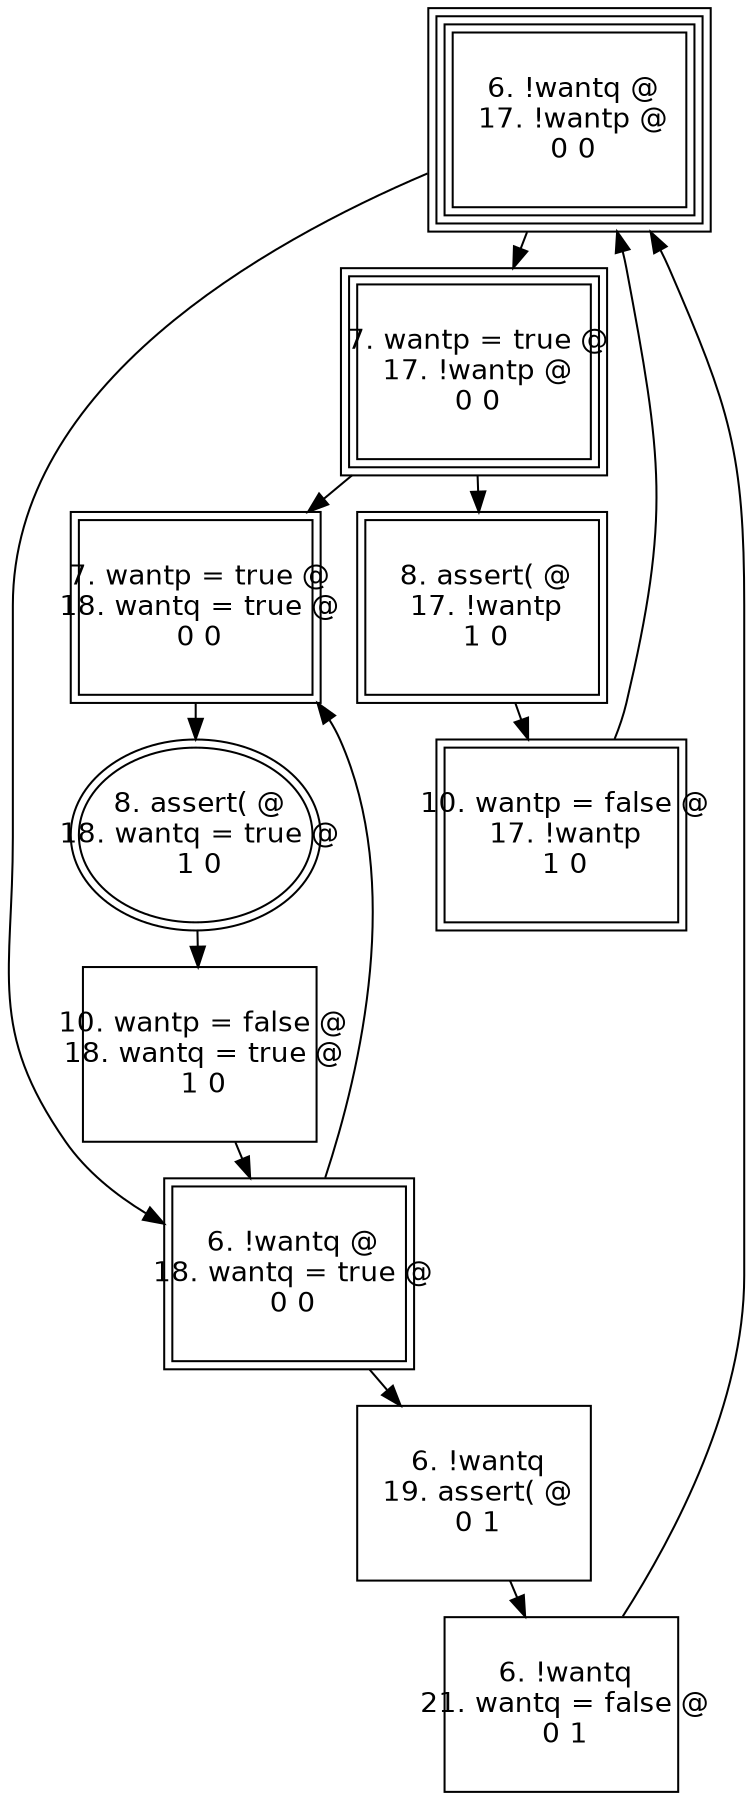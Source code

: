 digraph "" {
  graph [size="16,12",ranksep=.25];               
  node [shape=box,fontname=Helvetica,fontsize=14];
  node [width=1.6,height=1.2,fixedsize=true];     
 0 [label=" 6. !wantq @\n 17. !wantp @\n 0 0\n"peripheries=4];
 1 [label=" 7. wantp = true @\n 17. !wantp @\n 0 0\n"peripheries=3];
 2 [label=" 8. assert( @\n 17. !wantp\n 1 0\n"peripheries=2];
 3 [label=" 10. wantp = false @\n 17. !wantp\n 1 0\n"peripheries=2];
 4 [label=" 6. !wantq @\n 18. wantq = true @\n 0 0\n"peripheries=2];
 5 [label=" 7. wantp = true @\n 18. wantq = true @\n 0 0\n"peripheries=2];
 6 [label=" 8. assert( @\n 18. wantq = true @\n 1 0\n" shape = ellipse peripheries=2];
 7 [label=" 10. wantp = false @\n 18. wantq = true @\n 1 0\n"peripheries=1];
 8 [label=" 6. !wantq\n 19. assert( @\n 0 1\n"peripheries=1];
 9 [label=" 6. !wantq\n 21. wantq = false @\n 0 1\n"peripheries=1];
 0 -> 1;
 1 -> 2;
 2 -> 3;
 3 -> 0;
 0 -> 4;
 4 -> 5;
 5 -> 6;
 6 -> 7;
 7 -> 4;
 4 -> 8;
 8 -> 9;
 9 -> 0;
 1 -> 5;
}
